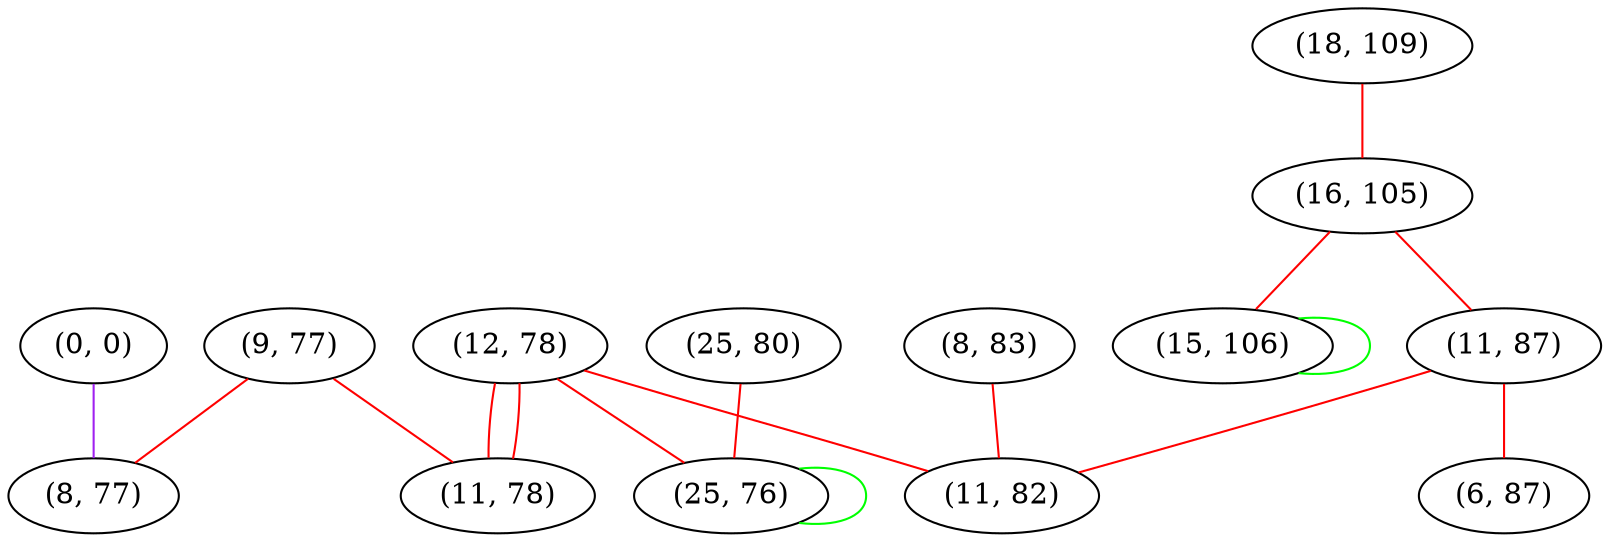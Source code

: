 graph "" {
"(9, 77)";
"(18, 109)";
"(0, 0)";
"(8, 77)";
"(12, 78)";
"(16, 105)";
"(25, 80)";
"(15, 106)";
"(11, 87)";
"(8, 83)";
"(6, 87)";
"(25, 76)";
"(11, 78)";
"(11, 82)";
"(9, 77)" -- "(8, 77)"  [color=red, key=0, weight=1];
"(9, 77)" -- "(11, 78)"  [color=red, key=0, weight=1];
"(18, 109)" -- "(16, 105)"  [color=red, key=0, weight=1];
"(0, 0)" -- "(8, 77)"  [color=purple, key=0, weight=4];
"(12, 78)" -- "(11, 82)"  [color=red, key=0, weight=1];
"(12, 78)" -- "(25, 76)"  [color=red, key=0, weight=1];
"(12, 78)" -- "(11, 78)"  [color=red, key=0, weight=1];
"(12, 78)" -- "(11, 78)"  [color=red, key=1, weight=1];
"(16, 105)" -- "(11, 87)"  [color=red, key=0, weight=1];
"(16, 105)" -- "(15, 106)"  [color=red, key=0, weight=1];
"(25, 80)" -- "(25, 76)"  [color=red, key=0, weight=1];
"(15, 106)" -- "(15, 106)"  [color=green, key=0, weight=2];
"(11, 87)" -- "(11, 82)"  [color=red, key=0, weight=1];
"(11, 87)" -- "(6, 87)"  [color=red, key=0, weight=1];
"(8, 83)" -- "(11, 82)"  [color=red, key=0, weight=1];
"(25, 76)" -- "(25, 76)"  [color=green, key=0, weight=2];
}
